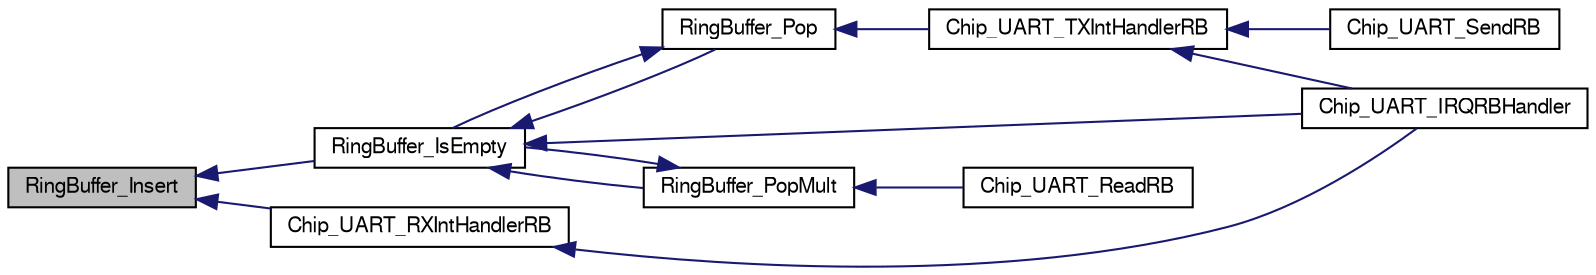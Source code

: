 digraph "RingBuffer_Insert"
{
  edge [fontname="FreeSans",fontsize="10",labelfontname="FreeSans",labelfontsize="10"];
  node [fontname="FreeSans",fontsize="10",shape=record];
  rankdir="LR";
  Node1 [label="RingBuffer_Insert",height=0.2,width=0.4,color="black", fillcolor="grey75", style="filled", fontcolor="black"];
  Node1 -> Node2 [dir="back",color="midnightblue",fontsize="10",style="solid"];
  Node2 [label="RingBuffer_IsEmpty",height=0.2,width=0.4,color="black", fillcolor="white", style="filled",URL="$group__Ring__Buffer.html#ga6f03e04a69262864bde4f35fc6f3dfb5",tooltip="Return empty status of ring buffer. "];
  Node2 -> Node3 [dir="back",color="midnightblue",fontsize="10",style="solid"];
  Node3 [label="RingBuffer_Pop",height=0.2,width=0.4,color="black", fillcolor="white", style="filled",URL="$group__Ring__Buffer.html#gaf3ce7f43677c2b4c6eedb3cc4962b80d",tooltip="Pop an item from the ring buffer. "];
  Node3 -> Node2 [dir="back",color="midnightblue",fontsize="10",style="solid"];
  Node3 -> Node4 [dir="back",color="midnightblue",fontsize="10",style="solid"];
  Node4 [label="Chip_UART_TXIntHandlerRB",height=0.2,width=0.4,color="black", fillcolor="white", style="filled",URL="$group__UART__17XX__40XX.html#ga74df5e39960a1535118fcfe2fbe90d30",tooltip="UART transmit-only interrupt handler for ring buffers. "];
  Node4 -> Node5 [dir="back",color="midnightblue",fontsize="10",style="solid"];
  Node5 [label="Chip_UART_SendRB",height=0.2,width=0.4,color="black", fillcolor="white", style="filled",URL="$group__UART__17XX__40XX.html#ga6ed43ed19b9d2a32ece3e50bc2f651a9",tooltip="Populate a transmit ring buffer and start UART transmit. "];
  Node4 -> Node6 [dir="back",color="midnightblue",fontsize="10",style="solid"];
  Node6 [label="Chip_UART_IRQRBHandler",height=0.2,width=0.4,color="black", fillcolor="white", style="filled",URL="$group__UART__17XX__40XX.html#ga8ab537af48951658e60af145690b656e",tooltip="UART receive/transmit interrupt handler for ring buffers. "];
  Node2 -> Node7 [dir="back",color="midnightblue",fontsize="10",style="solid"];
  Node7 [label="RingBuffer_PopMult",height=0.2,width=0.4,color="black", fillcolor="white", style="filled",URL="$group__Ring__Buffer.html#gae0ef7bb96d1fe84ae1441b7c214b1e56",tooltip="Pop an array of items from the ring buffer. "];
  Node7 -> Node2 [dir="back",color="midnightblue",fontsize="10",style="solid"];
  Node7 -> Node8 [dir="back",color="midnightblue",fontsize="10",style="solid"];
  Node8 [label="Chip_UART_ReadRB",height=0.2,width=0.4,color="black", fillcolor="white", style="filled",URL="$group__UART__17XX__40XX.html#gab54219751466a0fa8d9e75f8689ac99d",tooltip="Copy data from a receive ring buffer. "];
  Node2 -> Node6 [dir="back",color="midnightblue",fontsize="10",style="solid"];
  Node1 -> Node9 [dir="back",color="midnightblue",fontsize="10",style="solid"];
  Node9 [label="Chip_UART_RXIntHandlerRB",height=0.2,width=0.4,color="black", fillcolor="white", style="filled",URL="$group__UART__17XX__40XX.html#gafdd19a312a2bed6ff1ccb47d5b68c248",tooltip="UART receive-only interrupt handler for ring buffers. "];
  Node9 -> Node6 [dir="back",color="midnightblue",fontsize="10",style="solid"];
}
